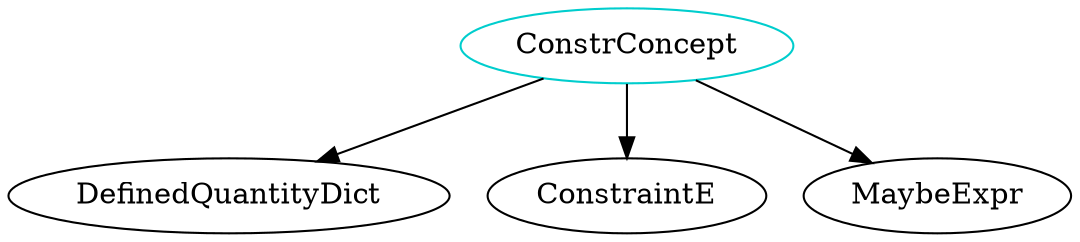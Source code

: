 digraph constrconcept{
ConstrConcept -> DefinedQuantityDict;
ConstrConcept -> ConstraintE;
ConstrConcept -> MaybeExpr;
ConstrConcept	[shape=oval, color=cyan3, label="ConstrConcept"];
}
